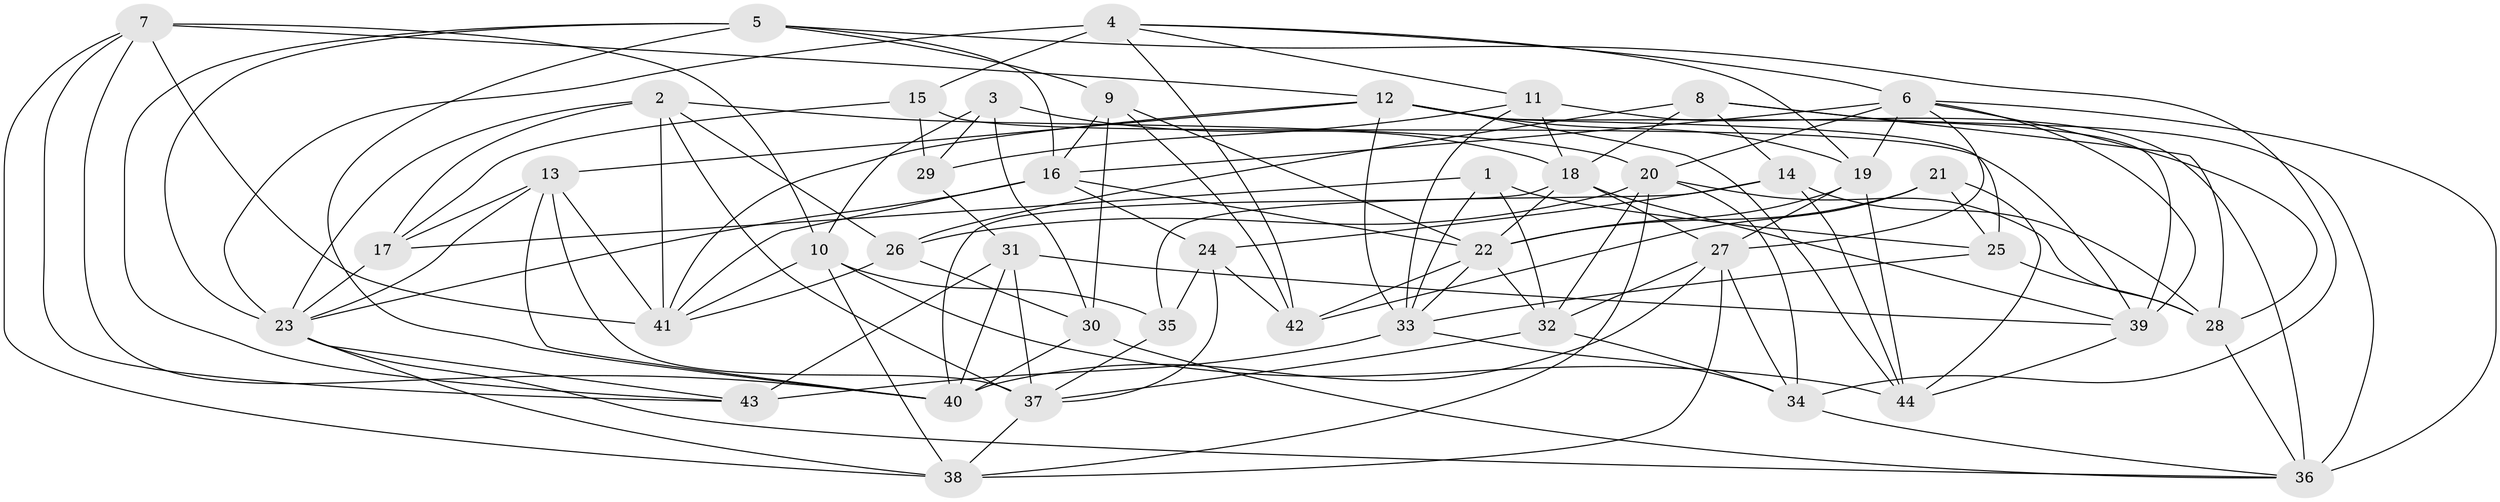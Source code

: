 // original degree distribution, {4: 1.0}
// Generated by graph-tools (version 1.1) at 2025/38/03/04/25 23:38:04]
// undirected, 44 vertices, 129 edges
graph export_dot {
  node [color=gray90,style=filled];
  1;
  2;
  3;
  4;
  5;
  6;
  7;
  8;
  9;
  10;
  11;
  12;
  13;
  14;
  15;
  16;
  17;
  18;
  19;
  20;
  21;
  22;
  23;
  24;
  25;
  26;
  27;
  28;
  29;
  30;
  31;
  32;
  33;
  34;
  35;
  36;
  37;
  38;
  39;
  40;
  41;
  42;
  43;
  44;
  1 -- 17 [weight=1.0];
  1 -- 25 [weight=1.0];
  1 -- 32 [weight=1.0];
  1 -- 33 [weight=1.0];
  2 -- 17 [weight=1.0];
  2 -- 20 [weight=1.0];
  2 -- 23 [weight=1.0];
  2 -- 26 [weight=1.0];
  2 -- 37 [weight=1.0];
  2 -- 41 [weight=1.0];
  3 -- 10 [weight=1.0];
  3 -- 18 [weight=1.0];
  3 -- 29 [weight=1.0];
  3 -- 30 [weight=1.0];
  4 -- 6 [weight=1.0];
  4 -- 11 [weight=1.0];
  4 -- 15 [weight=2.0];
  4 -- 19 [weight=1.0];
  4 -- 23 [weight=2.0];
  4 -- 42 [weight=1.0];
  5 -- 9 [weight=1.0];
  5 -- 16 [weight=1.0];
  5 -- 23 [weight=1.0];
  5 -- 34 [weight=1.0];
  5 -- 40 [weight=1.0];
  5 -- 43 [weight=1.0];
  6 -- 16 [weight=1.0];
  6 -- 19 [weight=1.0];
  6 -- 20 [weight=1.0];
  6 -- 27 [weight=1.0];
  6 -- 28 [weight=1.0];
  6 -- 36 [weight=1.0];
  6 -- 39 [weight=1.0];
  7 -- 10 [weight=1.0];
  7 -- 12 [weight=1.0];
  7 -- 38 [weight=1.0];
  7 -- 40 [weight=1.0];
  7 -- 41 [weight=1.0];
  7 -- 43 [weight=1.0];
  8 -- 14 [weight=1.0];
  8 -- 18 [weight=2.0];
  8 -- 26 [weight=1.0];
  8 -- 28 [weight=1.0];
  8 -- 36 [weight=1.0];
  9 -- 16 [weight=1.0];
  9 -- 22 [weight=1.0];
  9 -- 30 [weight=2.0];
  9 -- 42 [weight=1.0];
  10 -- 35 [weight=1.0];
  10 -- 38 [weight=1.0];
  10 -- 41 [weight=1.0];
  10 -- 44 [weight=1.0];
  11 -- 18 [weight=1.0];
  11 -- 29 [weight=1.0];
  11 -- 33 [weight=1.0];
  11 -- 36 [weight=2.0];
  12 -- 13 [weight=1.0];
  12 -- 19 [weight=1.0];
  12 -- 25 [weight=1.0];
  12 -- 33 [weight=1.0];
  12 -- 39 [weight=1.0];
  12 -- 41 [weight=1.0];
  12 -- 44 [weight=1.0];
  13 -- 17 [weight=1.0];
  13 -- 23 [weight=1.0];
  13 -- 37 [weight=1.0];
  13 -- 40 [weight=1.0];
  13 -- 41 [weight=1.0];
  14 -- 24 [weight=1.0];
  14 -- 28 [weight=2.0];
  14 -- 35 [weight=1.0];
  14 -- 44 [weight=1.0];
  15 -- 17 [weight=2.0];
  15 -- 29 [weight=3.0];
  15 -- 39 [weight=1.0];
  16 -- 22 [weight=1.0];
  16 -- 23 [weight=1.0];
  16 -- 24 [weight=1.0];
  16 -- 41 [weight=2.0];
  17 -- 23 [weight=1.0];
  18 -- 22 [weight=1.0];
  18 -- 27 [weight=2.0];
  18 -- 39 [weight=1.0];
  18 -- 40 [weight=2.0];
  19 -- 22 [weight=1.0];
  19 -- 27 [weight=1.0];
  19 -- 44 [weight=1.0];
  20 -- 26 [weight=2.0];
  20 -- 28 [weight=1.0];
  20 -- 32 [weight=1.0];
  20 -- 34 [weight=1.0];
  20 -- 38 [weight=1.0];
  21 -- 22 [weight=1.0];
  21 -- 25 [weight=1.0];
  21 -- 42 [weight=1.0];
  21 -- 44 [weight=1.0];
  22 -- 32 [weight=1.0];
  22 -- 33 [weight=1.0];
  22 -- 42 [weight=1.0];
  23 -- 36 [weight=1.0];
  23 -- 38 [weight=1.0];
  23 -- 43 [weight=1.0];
  24 -- 35 [weight=1.0];
  24 -- 37 [weight=1.0];
  24 -- 42 [weight=2.0];
  25 -- 28 [weight=2.0];
  25 -- 33 [weight=1.0];
  26 -- 30 [weight=1.0];
  26 -- 41 [weight=1.0];
  27 -- 32 [weight=1.0];
  27 -- 34 [weight=1.0];
  27 -- 38 [weight=1.0];
  27 -- 40 [weight=1.0];
  28 -- 36 [weight=1.0];
  29 -- 31 [weight=1.0];
  30 -- 36 [weight=1.0];
  30 -- 40 [weight=1.0];
  31 -- 37 [weight=2.0];
  31 -- 39 [weight=1.0];
  31 -- 40 [weight=1.0];
  31 -- 43 [weight=1.0];
  32 -- 34 [weight=1.0];
  32 -- 37 [weight=1.0];
  33 -- 34 [weight=1.0];
  33 -- 43 [weight=2.0];
  34 -- 36 [weight=1.0];
  35 -- 37 [weight=1.0];
  37 -- 38 [weight=1.0];
  39 -- 44 [weight=1.0];
}
